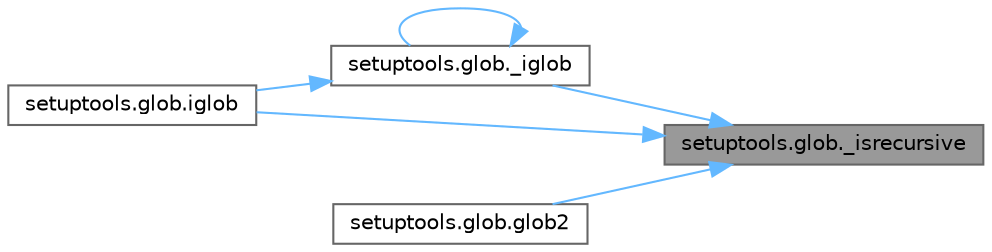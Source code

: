 digraph "setuptools.glob._isrecursive"
{
 // LATEX_PDF_SIZE
  bgcolor="transparent";
  edge [fontname=Helvetica,fontsize=10,labelfontname=Helvetica,labelfontsize=10];
  node [fontname=Helvetica,fontsize=10,shape=box,height=0.2,width=0.4];
  rankdir="RL";
  Node1 [id="Node000001",label="setuptools.glob._isrecursive",height=0.2,width=0.4,color="gray40", fillcolor="grey60", style="filled", fontcolor="black",tooltip=" "];
  Node1 -> Node2 [id="edge1_Node000001_Node000002",dir="back",color="steelblue1",style="solid",tooltip=" "];
  Node2 [id="Node000002",label="setuptools.glob._iglob",height=0.2,width=0.4,color="grey40", fillcolor="white", style="filled",URL="$namespacesetuptools_1_1glob.html#a51429f15d24d2b12f3ccfb32ed6849ec",tooltip=" "];
  Node2 -> Node2 [id="edge2_Node000002_Node000002",dir="back",color="steelblue1",style="solid",tooltip=" "];
  Node2 -> Node3 [id="edge3_Node000002_Node000003",dir="back",color="steelblue1",style="solid",tooltip=" "];
  Node3 [id="Node000003",label="setuptools.glob.iglob",height=0.2,width=0.4,color="grey40", fillcolor="white", style="filled",URL="$namespacesetuptools_1_1glob.html#ad1b2681c8d8850e0743e146761cf7e55",tooltip=" "];
  Node1 -> Node4 [id="edge4_Node000001_Node000004",dir="back",color="steelblue1",style="solid",tooltip=" "];
  Node4 [id="Node000004",label="setuptools.glob.glob2",height=0.2,width=0.4,color="grey40", fillcolor="white", style="filled",URL="$namespacesetuptools_1_1glob.html#a3d02bf8a20445bd68d9cdffc3ba0c471",tooltip=" "];
  Node1 -> Node3 [id="edge5_Node000001_Node000003",dir="back",color="steelblue1",style="solid",tooltip=" "];
}
